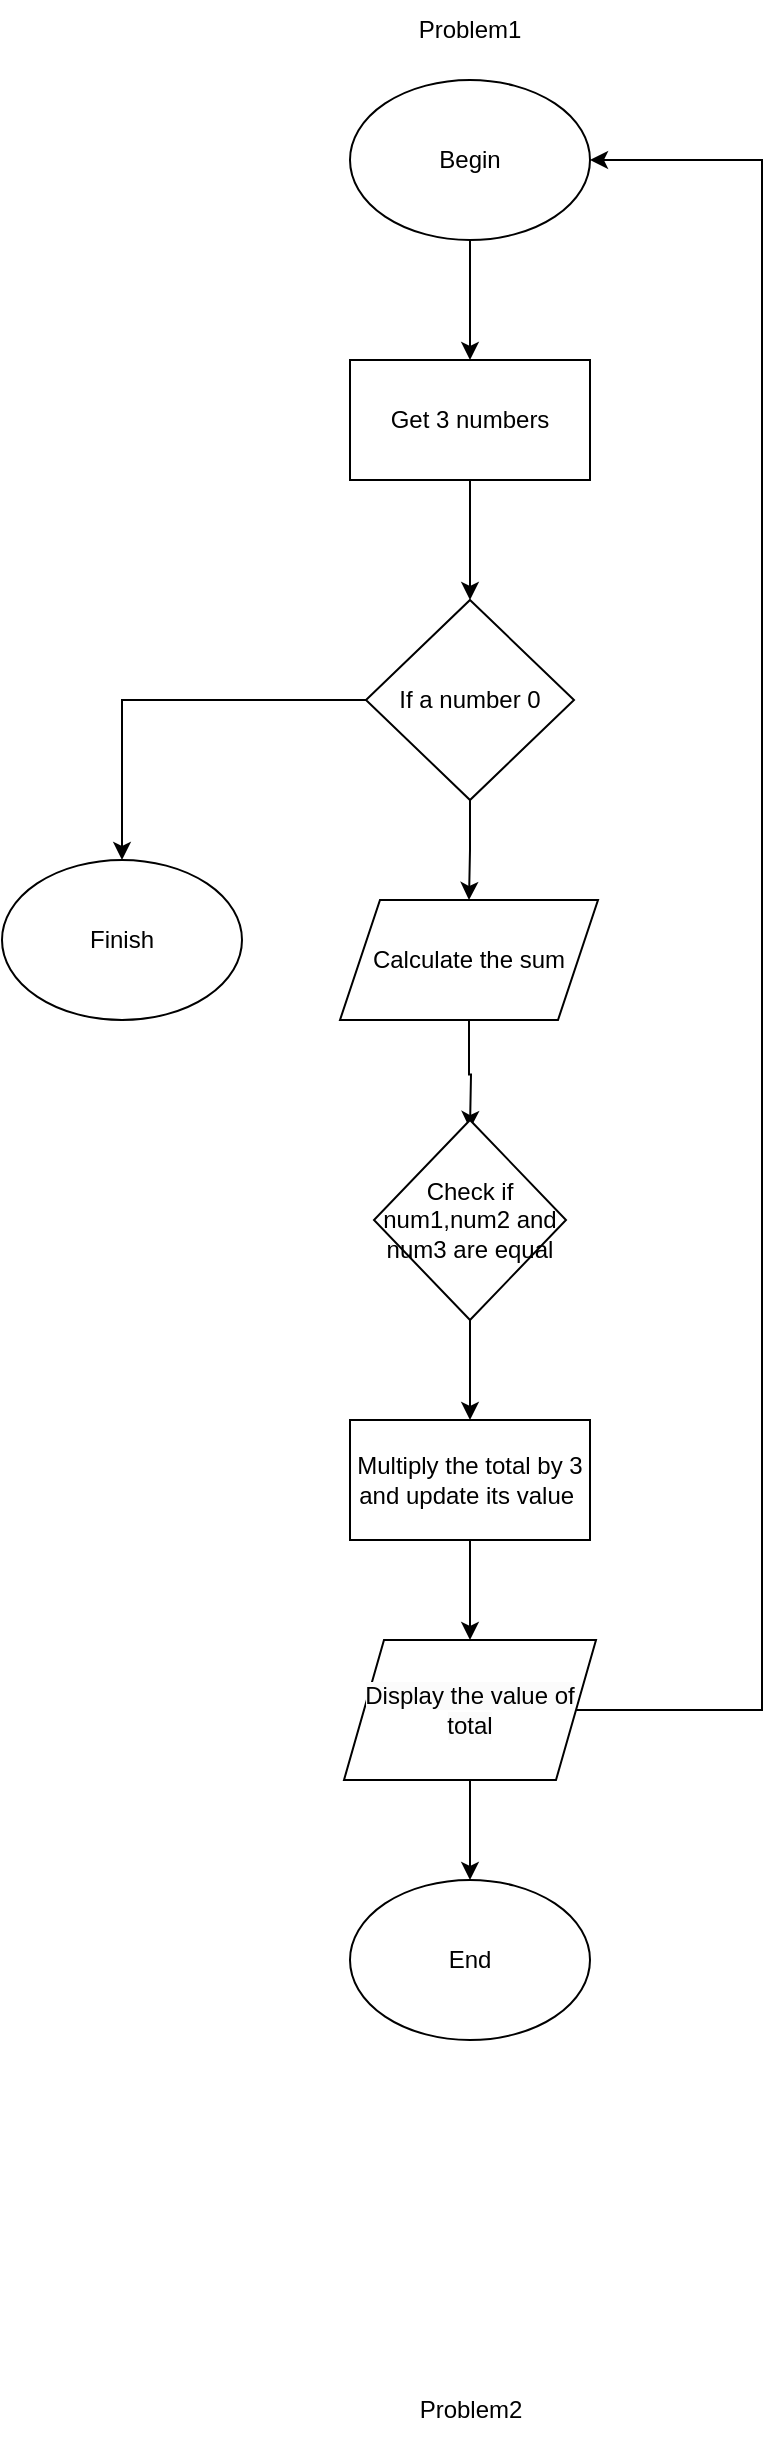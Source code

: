 <mxfile version="22.0.6" type="github">
  <diagram name="Sayfa -1" id="bmsgZCtZZ-5AFsBClS5B">
    <mxGraphModel dx="909" dy="592" grid="1" gridSize="10" guides="1" tooltips="1" connect="1" arrows="1" fold="1" page="1" pageScale="1" pageWidth="827" pageHeight="1169" math="0" shadow="0">
      <root>
        <mxCell id="0" />
        <mxCell id="1" parent="0" />
        <mxCell id="w_AHAtuaYFJrgY3aIRM--20" value="Problem1" style="text;html=1;strokeColor=none;fillColor=none;align=center;verticalAlign=middle;whiteSpace=wrap;rounded=0;" parent="1" vertex="1">
          <mxGeometry x="384" width="60" height="30" as="geometry" />
        </mxCell>
        <mxCell id="phnRR8jFc-2AYbye7Y-e-3" value="" style="edgeStyle=orthogonalEdgeStyle;rounded=0;orthogonalLoop=1;jettySize=auto;html=1;" edge="1" parent="1" source="phnRR8jFc-2AYbye7Y-e-1" target="phnRR8jFc-2AYbye7Y-e-2">
          <mxGeometry relative="1" as="geometry" />
        </mxCell>
        <mxCell id="phnRR8jFc-2AYbye7Y-e-1" value="Begin" style="ellipse;whiteSpace=wrap;html=1;" vertex="1" parent="1">
          <mxGeometry x="354" y="40" width="120" height="80" as="geometry" />
        </mxCell>
        <mxCell id="phnRR8jFc-2AYbye7Y-e-6" value="" style="edgeStyle=orthogonalEdgeStyle;rounded=0;orthogonalLoop=1;jettySize=auto;html=1;" edge="1" parent="1" source="phnRR8jFc-2AYbye7Y-e-2">
          <mxGeometry relative="1" as="geometry">
            <mxPoint x="414" y="300" as="targetPoint" />
          </mxGeometry>
        </mxCell>
        <mxCell id="phnRR8jFc-2AYbye7Y-e-2" value="Get 3 numbers" style="whiteSpace=wrap;html=1;" vertex="1" parent="1">
          <mxGeometry x="354" y="180" width="120" height="60" as="geometry" />
        </mxCell>
        <mxCell id="phnRR8jFc-2AYbye7Y-e-9" value="" style="edgeStyle=orthogonalEdgeStyle;rounded=0;orthogonalLoop=1;jettySize=auto;html=1;entryX=0.5;entryY=0;entryDx=0;entryDy=0;" edge="1" parent="1" source="phnRR8jFc-2AYbye7Y-e-4" target="phnRR8jFc-2AYbye7Y-e-7">
          <mxGeometry relative="1" as="geometry">
            <mxPoint x="280" y="430" as="targetPoint" />
          </mxGeometry>
        </mxCell>
        <mxCell id="phnRR8jFc-2AYbye7Y-e-11" value="" style="edgeStyle=orthogonalEdgeStyle;rounded=0;orthogonalLoop=1;jettySize=auto;html=1;" edge="1" parent="1" source="phnRR8jFc-2AYbye7Y-e-4" target="phnRR8jFc-2AYbye7Y-e-10">
          <mxGeometry relative="1" as="geometry" />
        </mxCell>
        <mxCell id="phnRR8jFc-2AYbye7Y-e-4" value="If a number 0" style="rhombus;whiteSpace=wrap;html=1;" vertex="1" parent="1">
          <mxGeometry x="362" y="300" width="104" height="100" as="geometry" />
        </mxCell>
        <mxCell id="phnRR8jFc-2AYbye7Y-e-7" value="Finish" style="ellipse;whiteSpace=wrap;html=1;" vertex="1" parent="1">
          <mxGeometry x="180" y="430" width="120" height="80" as="geometry" />
        </mxCell>
        <mxCell id="phnRR8jFc-2AYbye7Y-e-15" value="" style="edgeStyle=orthogonalEdgeStyle;rounded=0;orthogonalLoop=1;jettySize=auto;html=1;" edge="1" parent="1" source="phnRR8jFc-2AYbye7Y-e-10">
          <mxGeometry relative="1" as="geometry">
            <mxPoint x="414" y="564.5" as="targetPoint" />
          </mxGeometry>
        </mxCell>
        <mxCell id="phnRR8jFc-2AYbye7Y-e-10" value="Calculate the sum" style="shape=parallelogram;perimeter=parallelogramPerimeter;whiteSpace=wrap;html=1;fixedSize=1;" vertex="1" parent="1">
          <mxGeometry x="349" y="450" width="129" height="60" as="geometry" />
        </mxCell>
        <mxCell id="phnRR8jFc-2AYbye7Y-e-19" value="" style="edgeStyle=orthogonalEdgeStyle;rounded=0;orthogonalLoop=1;jettySize=auto;html=1;" edge="1" parent="1" source="phnRR8jFc-2AYbye7Y-e-17" target="phnRR8jFc-2AYbye7Y-e-18">
          <mxGeometry relative="1" as="geometry" />
        </mxCell>
        <mxCell id="phnRR8jFc-2AYbye7Y-e-17" value="Check if num1,num2 and num3 are equal" style="rhombus;whiteSpace=wrap;html=1;" vertex="1" parent="1">
          <mxGeometry x="366" y="560" width="96" height="100" as="geometry" />
        </mxCell>
        <mxCell id="phnRR8jFc-2AYbye7Y-e-21" value="" style="edgeStyle=orthogonalEdgeStyle;rounded=0;orthogonalLoop=1;jettySize=auto;html=1;" edge="1" parent="1" source="phnRR8jFc-2AYbye7Y-e-18" target="phnRR8jFc-2AYbye7Y-e-20">
          <mxGeometry relative="1" as="geometry" />
        </mxCell>
        <mxCell id="phnRR8jFc-2AYbye7Y-e-18" value="Multiply the total by 3 and update its value&amp;nbsp;" style="whiteSpace=wrap;html=1;" vertex="1" parent="1">
          <mxGeometry x="354" y="710" width="120" height="60" as="geometry" />
        </mxCell>
        <mxCell id="phnRR8jFc-2AYbye7Y-e-23" value="" style="edgeStyle=orthogonalEdgeStyle;rounded=0;orthogonalLoop=1;jettySize=auto;html=1;" edge="1" parent="1" source="phnRR8jFc-2AYbye7Y-e-20" target="phnRR8jFc-2AYbye7Y-e-22">
          <mxGeometry relative="1" as="geometry" />
        </mxCell>
        <mxCell id="phnRR8jFc-2AYbye7Y-e-25" value="" style="edgeStyle=orthogonalEdgeStyle;rounded=0;orthogonalLoop=1;jettySize=auto;html=1;entryX=1;entryY=0.5;entryDx=0;entryDy=0;" edge="1" parent="1" source="phnRR8jFc-2AYbye7Y-e-20" target="phnRR8jFc-2AYbye7Y-e-1">
          <mxGeometry relative="1" as="geometry">
            <mxPoint x="560" y="855" as="targetPoint" />
            <Array as="points">
              <mxPoint x="560" y="855" />
              <mxPoint x="560" y="80" />
            </Array>
          </mxGeometry>
        </mxCell>
        <mxCell id="phnRR8jFc-2AYbye7Y-e-20" value="&lt;span style=&quot;caret-color: rgb(0, 0, 0); color: rgb(0, 0, 0); font-family: Helvetica; font-size: 12px; font-style: normal; font-variant-caps: normal; font-weight: 400; letter-spacing: normal; text-align: center; text-indent: 0px; text-transform: none; word-spacing: 0px; -webkit-text-stroke-width: 0px; background-color: rgb(251, 251, 251); text-decoration: none; float: none; display: inline !important;&quot;&gt;Display the value of total&lt;/span&gt;" style="shape=parallelogram;perimeter=parallelogramPerimeter;whiteSpace=wrap;html=1;fixedSize=1;" vertex="1" parent="1">
          <mxGeometry x="351" y="820" width="126" height="70" as="geometry" />
        </mxCell>
        <mxCell id="phnRR8jFc-2AYbye7Y-e-22" value="End" style="ellipse;whiteSpace=wrap;html=1;" vertex="1" parent="1">
          <mxGeometry x="354" y="940" width="120" height="80" as="geometry" />
        </mxCell>
        <mxCell id="phnRR8jFc-2AYbye7Y-e-27" value="Problem2" style="text;html=1;align=center;verticalAlign=middle;resizable=0;points=[];autosize=1;strokeColor=none;fillColor=none;" vertex="1" parent="1">
          <mxGeometry x="379" y="1190" width="70" height="30" as="geometry" />
        </mxCell>
      </root>
    </mxGraphModel>
  </diagram>
</mxfile>
